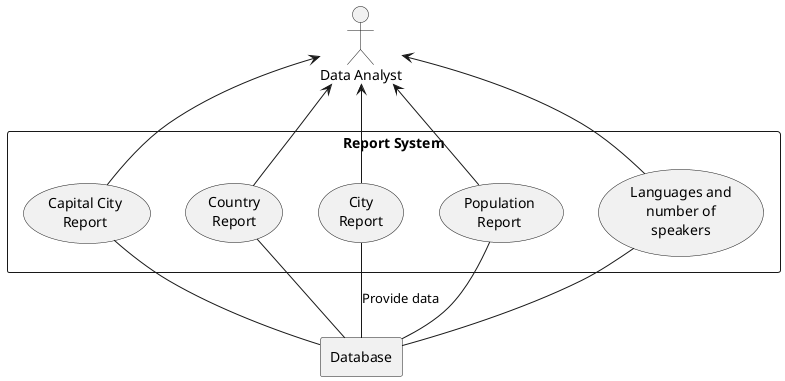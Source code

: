 @startuml
actor DA as "Data Analyst"
rectangle Database

rectangle "Report System" {

    'Creating usecases

    usecase UC1 as "Capital City
    Report"

    usecase UC2 as "Country
    Report"

    usecase UC3 as "City
    Report"

    usecase UC4 as "Population
    Report"

    usecase UC5 as "Languages and
    number of
    speakers"

    'Linking items together

    DA <-- UC1
    DA <-- UC2
    DA <-- UC3
    DA <-- UC4
    DA <-- UC5

    UC1 - Database
    UC2 - Database
    UC3 - Database : Provide data
    UC4 - Database
    UC5 -- Database
}
@enduml
